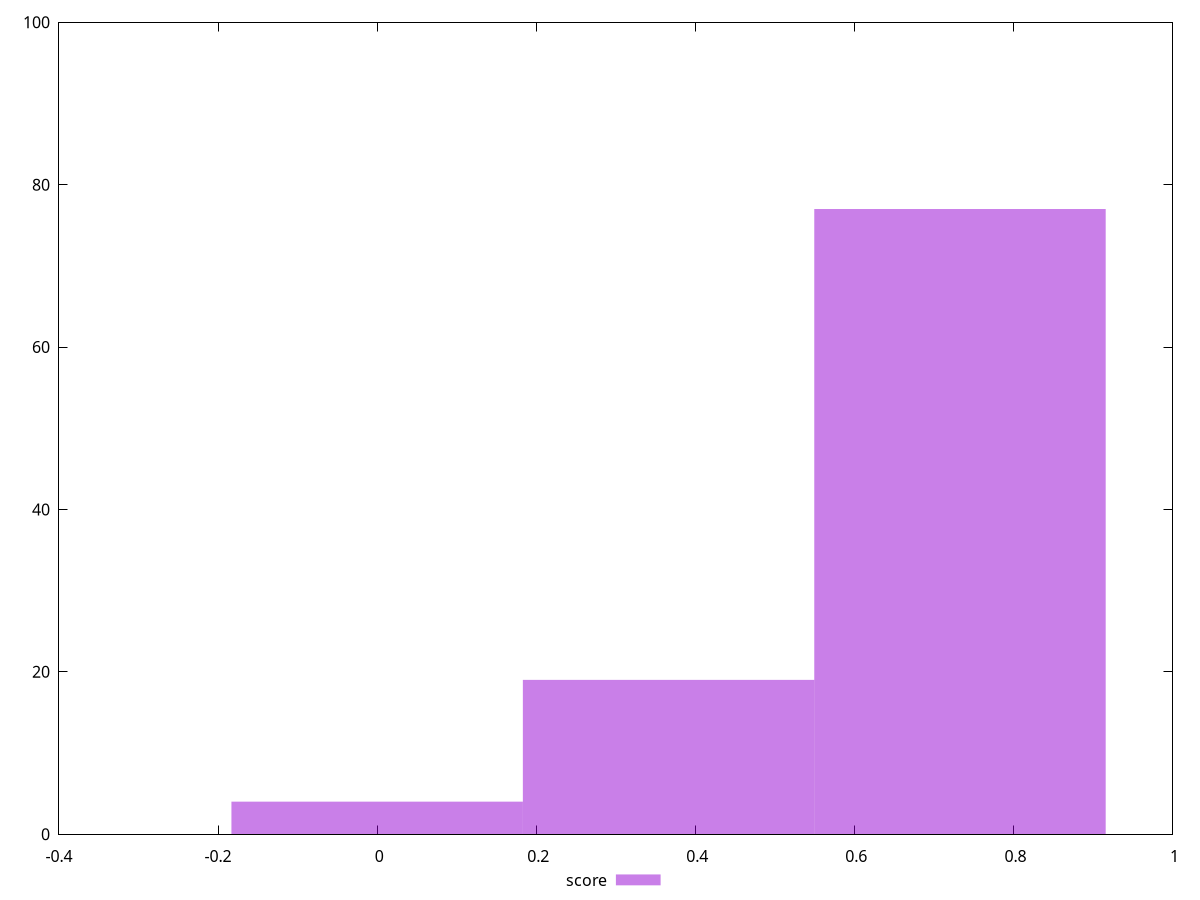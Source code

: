 reset
set terminal svg size 640, 490 enhanced background rgb 'white'
set output "report_00007_2020-12-11T15:55:29.892Z/cumulative-layout-shift/samples/pages+cached+noexternal/score/histogram.svg"

$score <<EOF
0 4
0.7328029487464796 77
0.3664014743732398 19
EOF

set key outside below
set boxwidth 0.3664014743732398
set yrange [0:100]
set style fill transparent solid 0.5 noborder

plot \
  $score title "score" with boxes, \


reset